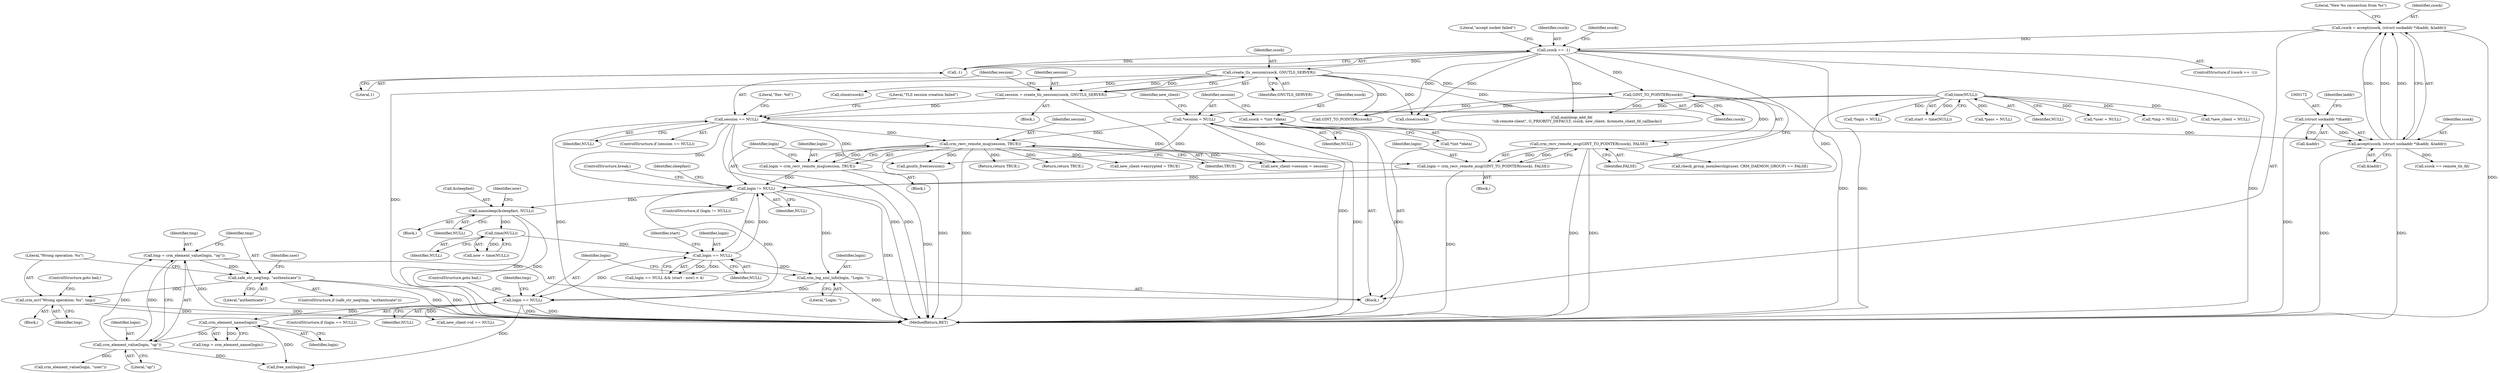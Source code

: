 digraph "1_pacemaker_564f7cc2a51dcd2f28ab12a13394f31be5aa3c93_2@pointer" {
"1000299" [label="(Call,crm_err(\"Wrong operation: %s\", tmp))"];
"1000295" [label="(Call,safe_str_neq(tmp, \"authenticate\"))"];
"1000289" [label="(Call,tmp = crm_element_value(login, \"op\"))"];
"1000291" [label="(Call,crm_element_value(login, \"op\"))"];
"1000278" [label="(Call,crm_element_name(login))"];
"1000271" [label="(Call,login == NULL)"];
"1000267" [label="(Call,crm_log_xml_info(login, \"Login: \"))"];
"1000259" [label="(Call,login == NULL)"];
"1000245" [label="(Call,login != NULL)"];
"1000238" [label="(Call,login = crm_recv_remote_msg(GINT_TO_POINTER(csock), FALSE))"];
"1000240" [label="(Call,crm_recv_remote_msg(GINT_TO_POINTER(csock), FALSE))"];
"1000241" [label="(Call,GINT_TO_POINTER(csock))"];
"1000190" [label="(Call,csock == -1)"];
"1000167" [label="(Call,csock = accept(ssock, (struct sockaddr *)&addr, &laddr))"];
"1000169" [label="(Call,accept(ssock, (struct sockaddr *)&addr, &laddr))"];
"1000129" [label="(Call,ssock = *(int *)data)"];
"1000171" [label="(Call,(struct sockaddr *)&addr)"];
"1000192" [label="(Call,-1)"];
"1000206" [label="(Call,create_tls_session(csock, GNUTLS_SERVER))"];
"1000231" [label="(Call,login = crm_recv_remote_msg(session, TRUE))"];
"1000233" [label="(Call,crm_recv_remote_msg(session, TRUE))"];
"1000210" [label="(Call,session == NULL)"];
"1000204" [label="(Call,session = create_tls_session(csock, GNUTLS_SERVER))"];
"1000125" [label="(Call,time(NULL))"];
"1000136" [label="(Call,*session = NULL)"];
"1000256" [label="(Call,time(NULL))"];
"1000250" [label="(Call,nanosleep(&sleepfast, NULL))"];
"1000204" [label="(Call,session = create_tls_session(csock, GNUTLS_SERVER))"];
"1000276" [label="(Call,tmp = crm_element_name(login))"];
"1000178" [label="(Literal,\"New %s connection from %s\")"];
"1000270" [label="(ControlStructure,if (login == NULL))"];
"1000234" [label="(Identifier,session)"];
"1000130" [label="(Identifier,ssock)"];
"1000268" [label="(Identifier,login)"];
"1000180" [label="(Call,ssock == remote_tls_fd)"];
"1000251" [label="(Call,&sleepfast)"];
"1000196" [label="(Literal,\"accept socket failed\")"];
"1000314" [label="(Call,check_group_membership(user, CRM_DAEMON_GROUP) == FALSE)"];
"1000242" [label="(Identifier,csock)"];
"1000271" [label="(Call,login == NULL)"];
"1000175" [label="(Call,&laddr)"];
"1000131" [label="(Call,*(int *)data)"];
"1000176" [label="(Identifier,laddr)"];
"1000215" [label="(Literal,\"TLS session creation failed\")"];
"1000137" [label="(Identifier,session)"];
"1000260" [label="(Identifier,login)"];
"1000457" [label="(Call,gnutls_free(session))"];
"1000212" [label="(Identifier,NULL)"];
"1000253" [label="(Identifier,NULL)"];
"1000256" [label="(Call,time(NULL))"];
"1000275" [label="(ControlStructure,goto bail;)"];
"1000152" [label="(Call,*pass = NULL)"];
"1000246" [label="(Identifier,login)"];
"1000243" [label="(Identifier,FALSE)"];
"1000240" [label="(Call,crm_recv_remote_msg(GINT_TO_POINTER(csock), FALSE))"];
"1000463" [label="(Return,return TRUE;)"];
"1000207" [label="(Identifier,csock)"];
"1000247" [label="(Identifier,NULL)"];
"1000279" [label="(Identifier,login)"];
"1000289" [label="(Call,tmp = crm_element_value(login, \"op\"))"];
"1000193" [label="(Literal,1)"];
"1000126" [label="(Identifier,NULL)"];
"1000216" [label="(Call,close(csock))"];
"1000148" [label="(Call,*user = NULL)"];
"1000442" [label="(Return,return TRUE;)"];
"1000239" [label="(Identifier,login)"];
"1000168" [label="(Identifier,csock)"];
"1000429" [label="(Call,mainloop_add_fd(\n         \"cib-remote-client\", G_PRIORITY_DEFAULT, csock, new_client, &remote_client_fd_callbacks))"];
"1000304" [label="(Identifier,user)"];
"1000156" [label="(Call,*tmp = NULL)"];
"1000269" [label="(Literal,\"Login: \")"];
"1000273" [label="(Identifier,NULL)"];
"1000267" [label="(Call,crm_log_xml_info(login, \"Login: \"))"];
"1000108" [label="(Block,)"];
"1000250" [label="(Call,nanosleep(&sleepfast, NULL))"];
"1000203" [label="(Block,)"];
"1000297" [label="(Literal,\"authenticate\")"];
"1000350" [label="(Call,new_client->id == NULL)"];
"1000125" [label="(Call,time(NULL))"];
"1000396" [label="(Call,GINT_TO_POINTER(csock))"];
"1000191" [label="(Identifier,csock)"];
"1000295" [label="(Call,safe_str_neq(tmp, \"authenticate\"))"];
"1000192" [label="(Call,-1)"];
"1000278" [label="(Call,crm_element_name(login))"];
"1000206" [label="(Call,create_tls_session(csock, GNUTLS_SERVER))"];
"1000277" [label="(Identifier,tmp)"];
"1000230" [label="(Block,)"];
"1000233" [label="(Call,crm_recv_remote_msg(session, TRUE))"];
"1000294" [label="(ControlStructure,if (safe_str_neq(tmp, \"authenticate\")))"];
"1000305" [label="(Call,crm_element_value(login, \"user\"))"];
"1000292" [label="(Identifier,login)"];
"1000232" [label="(Identifier,login)"];
"1000380" [label="(Call,new_client->encrypted = TRUE)"];
"1000221" [label="(Block,)"];
"1000140" [label="(Call,*new_client = NULL)"];
"1000245" [label="(Call,login != NULL)"];
"1000171" [label="(Call,(struct sockaddr *)&addr)"];
"1000235" [label="(Identifier,TRUE)"];
"1000129" [label="(Call,ssock = *(int *)data)"];
"1000238" [label="(Call,login = crm_recv_remote_msg(GINT_TO_POINTER(csock), FALSE))"];
"1000209" [label="(ControlStructure,if (session == NULL))"];
"1000465" [label="(MethodReturn,RET)"];
"1000261" [label="(Identifier,NULL)"];
"1000136" [label="(Call,*session = NULL)"];
"1000249" [label="(ControlStructure,break;)"];
"1000144" [label="(Call,*login = NULL)"];
"1000264" [label="(Identifier,start)"];
"1000244" [label="(ControlStructure,if (login != NULL))"];
"1000272" [label="(Identifier,login)"];
"1000300" [label="(Literal,\"Wrong operation: %s\")"];
"1000170" [label="(Identifier,ssock)"];
"1000293" [label="(Literal,\"op\")"];
"1000190" [label="(Call,csock == -1)"];
"1000258" [label="(Call,login == NULL && (start - now) < 4)"];
"1000138" [label="(Identifier,NULL)"];
"1000301" [label="(Identifier,tmp)"];
"1000241" [label="(Call,GINT_TO_POINTER(csock))"];
"1000223" [label="(Literal,\"Iter: %d\")"];
"1000208" [label="(Identifier,GNUTLS_SERVER)"];
"1000211" [label="(Identifier,session)"];
"1000296" [label="(Identifier,tmp)"];
"1000290" [label="(Identifier,tmp)"];
"1000255" [label="(Identifier,now)"];
"1000231" [label="(Call,login = crm_recv_remote_msg(session, TRUE))"];
"1000201" [label="(Identifier,ssock)"];
"1000291" [label="(Call,crm_element_value(login, \"op\"))"];
"1000299" [label="(Call,crm_err(\"Wrong operation: %s\", tmp))"];
"1000459" [label="(Call,close(csock))"];
"1000298" [label="(Block,)"];
"1000169" [label="(Call,accept(ssock, (struct sockaddr *)&addr, &laddr))"];
"1000259" [label="(Call,login == NULL)"];
"1000205" [label="(Identifier,session)"];
"1000210" [label="(Call,session == NULL)"];
"1000237" [label="(Block,)"];
"1000252" [label="(Identifier,sleepfast)"];
"1000123" [label="(Call,start = time(NULL))"];
"1000302" [label="(ControlStructure,goto bail;)"];
"1000141" [label="(Identifier,new_client)"];
"1000254" [label="(Call,now = time(NULL))"];
"1000461" [label="(Call,free_xml(login))"];
"1000257" [label="(Identifier,NULL)"];
"1000189" [label="(ControlStructure,if (csock == -1))"];
"1000385" [label="(Call,new_client->session = session)"];
"1000173" [label="(Call,&addr)"];
"1000167" [label="(Call,csock = accept(ssock, (struct sockaddr *)&addr, &laddr))"];
"1000299" -> "1000298"  [label="AST: "];
"1000299" -> "1000301"  [label="CFG: "];
"1000300" -> "1000299"  [label="AST: "];
"1000301" -> "1000299"  [label="AST: "];
"1000302" -> "1000299"  [label="CFG: "];
"1000299" -> "1000465"  [label="DDG: "];
"1000299" -> "1000465"  [label="DDG: "];
"1000295" -> "1000299"  [label="DDG: "];
"1000295" -> "1000294"  [label="AST: "];
"1000295" -> "1000297"  [label="CFG: "];
"1000296" -> "1000295"  [label="AST: "];
"1000297" -> "1000295"  [label="AST: "];
"1000300" -> "1000295"  [label="CFG: "];
"1000304" -> "1000295"  [label="CFG: "];
"1000295" -> "1000465"  [label="DDG: "];
"1000295" -> "1000465"  [label="DDG: "];
"1000289" -> "1000295"  [label="DDG: "];
"1000289" -> "1000108"  [label="AST: "];
"1000289" -> "1000291"  [label="CFG: "];
"1000290" -> "1000289"  [label="AST: "];
"1000291" -> "1000289"  [label="AST: "];
"1000296" -> "1000289"  [label="CFG: "];
"1000289" -> "1000465"  [label="DDG: "];
"1000291" -> "1000289"  [label="DDG: "];
"1000291" -> "1000289"  [label="DDG: "];
"1000291" -> "1000293"  [label="CFG: "];
"1000292" -> "1000291"  [label="AST: "];
"1000293" -> "1000291"  [label="AST: "];
"1000278" -> "1000291"  [label="DDG: "];
"1000291" -> "1000305"  [label="DDG: "];
"1000291" -> "1000461"  [label="DDG: "];
"1000278" -> "1000276"  [label="AST: "];
"1000278" -> "1000279"  [label="CFG: "];
"1000279" -> "1000278"  [label="AST: "];
"1000276" -> "1000278"  [label="CFG: "];
"1000278" -> "1000276"  [label="DDG: "];
"1000271" -> "1000278"  [label="DDG: "];
"1000278" -> "1000461"  [label="DDG: "];
"1000271" -> "1000270"  [label="AST: "];
"1000271" -> "1000273"  [label="CFG: "];
"1000272" -> "1000271"  [label="AST: "];
"1000273" -> "1000271"  [label="AST: "];
"1000275" -> "1000271"  [label="CFG: "];
"1000277" -> "1000271"  [label="CFG: "];
"1000271" -> "1000465"  [label="DDG: "];
"1000271" -> "1000465"  [label="DDG: "];
"1000267" -> "1000271"  [label="DDG: "];
"1000259" -> "1000271"  [label="DDG: "];
"1000245" -> "1000271"  [label="DDG: "];
"1000271" -> "1000350"  [label="DDG: "];
"1000271" -> "1000461"  [label="DDG: "];
"1000267" -> "1000108"  [label="AST: "];
"1000267" -> "1000269"  [label="CFG: "];
"1000268" -> "1000267"  [label="AST: "];
"1000269" -> "1000267"  [label="AST: "];
"1000272" -> "1000267"  [label="CFG: "];
"1000267" -> "1000465"  [label="DDG: "];
"1000259" -> "1000267"  [label="DDG: "];
"1000245" -> "1000267"  [label="DDG: "];
"1000259" -> "1000258"  [label="AST: "];
"1000259" -> "1000261"  [label="CFG: "];
"1000260" -> "1000259"  [label="AST: "];
"1000261" -> "1000259"  [label="AST: "];
"1000264" -> "1000259"  [label="CFG: "];
"1000258" -> "1000259"  [label="CFG: "];
"1000259" -> "1000245"  [label="DDG: "];
"1000259" -> "1000258"  [label="DDG: "];
"1000259" -> "1000258"  [label="DDG: "];
"1000245" -> "1000259"  [label="DDG: "];
"1000256" -> "1000259"  [label="DDG: "];
"1000245" -> "1000244"  [label="AST: "];
"1000245" -> "1000247"  [label="CFG: "];
"1000246" -> "1000245"  [label="AST: "];
"1000247" -> "1000245"  [label="AST: "];
"1000249" -> "1000245"  [label="CFG: "];
"1000252" -> "1000245"  [label="CFG: "];
"1000245" -> "1000465"  [label="DDG: "];
"1000238" -> "1000245"  [label="DDG: "];
"1000231" -> "1000245"  [label="DDG: "];
"1000210" -> "1000245"  [label="DDG: "];
"1000125" -> "1000245"  [label="DDG: "];
"1000245" -> "1000250"  [label="DDG: "];
"1000238" -> "1000237"  [label="AST: "];
"1000238" -> "1000240"  [label="CFG: "];
"1000239" -> "1000238"  [label="AST: "];
"1000240" -> "1000238"  [label="AST: "];
"1000246" -> "1000238"  [label="CFG: "];
"1000238" -> "1000465"  [label="DDG: "];
"1000240" -> "1000238"  [label="DDG: "];
"1000240" -> "1000238"  [label="DDG: "];
"1000240" -> "1000243"  [label="CFG: "];
"1000241" -> "1000240"  [label="AST: "];
"1000243" -> "1000240"  [label="AST: "];
"1000240" -> "1000465"  [label="DDG: "];
"1000240" -> "1000465"  [label="DDG: "];
"1000241" -> "1000240"  [label="DDG: "];
"1000240" -> "1000314"  [label="DDG: "];
"1000241" -> "1000242"  [label="CFG: "];
"1000242" -> "1000241"  [label="AST: "];
"1000243" -> "1000241"  [label="CFG: "];
"1000190" -> "1000241"  [label="DDG: "];
"1000206" -> "1000241"  [label="DDG: "];
"1000241" -> "1000396"  [label="DDG: "];
"1000241" -> "1000429"  [label="DDG: "];
"1000241" -> "1000459"  [label="DDG: "];
"1000190" -> "1000189"  [label="AST: "];
"1000190" -> "1000192"  [label="CFG: "];
"1000191" -> "1000190"  [label="AST: "];
"1000192" -> "1000190"  [label="AST: "];
"1000196" -> "1000190"  [label="CFG: "];
"1000201" -> "1000190"  [label="CFG: "];
"1000190" -> "1000465"  [label="DDG: "];
"1000190" -> "1000465"  [label="DDG: "];
"1000190" -> "1000465"  [label="DDG: "];
"1000167" -> "1000190"  [label="DDG: "];
"1000192" -> "1000190"  [label="DDG: "];
"1000190" -> "1000206"  [label="DDG: "];
"1000190" -> "1000396"  [label="DDG: "];
"1000190" -> "1000429"  [label="DDG: "];
"1000190" -> "1000459"  [label="DDG: "];
"1000167" -> "1000108"  [label="AST: "];
"1000167" -> "1000169"  [label="CFG: "];
"1000168" -> "1000167"  [label="AST: "];
"1000169" -> "1000167"  [label="AST: "];
"1000178" -> "1000167"  [label="CFG: "];
"1000167" -> "1000465"  [label="DDG: "];
"1000169" -> "1000167"  [label="DDG: "];
"1000169" -> "1000167"  [label="DDG: "];
"1000169" -> "1000167"  [label="DDG: "];
"1000169" -> "1000175"  [label="CFG: "];
"1000170" -> "1000169"  [label="AST: "];
"1000171" -> "1000169"  [label="AST: "];
"1000175" -> "1000169"  [label="AST: "];
"1000169" -> "1000465"  [label="DDG: "];
"1000169" -> "1000465"  [label="DDG: "];
"1000129" -> "1000169"  [label="DDG: "];
"1000171" -> "1000169"  [label="DDG: "];
"1000169" -> "1000180"  [label="DDG: "];
"1000129" -> "1000108"  [label="AST: "];
"1000129" -> "1000131"  [label="CFG: "];
"1000130" -> "1000129"  [label="AST: "];
"1000131" -> "1000129"  [label="AST: "];
"1000137" -> "1000129"  [label="CFG: "];
"1000129" -> "1000465"  [label="DDG: "];
"1000171" -> "1000173"  [label="CFG: "];
"1000172" -> "1000171"  [label="AST: "];
"1000173" -> "1000171"  [label="AST: "];
"1000176" -> "1000171"  [label="CFG: "];
"1000171" -> "1000465"  [label="DDG: "];
"1000192" -> "1000193"  [label="CFG: "];
"1000193" -> "1000192"  [label="AST: "];
"1000206" -> "1000204"  [label="AST: "];
"1000206" -> "1000208"  [label="CFG: "];
"1000207" -> "1000206"  [label="AST: "];
"1000208" -> "1000206"  [label="AST: "];
"1000204" -> "1000206"  [label="CFG: "];
"1000206" -> "1000465"  [label="DDG: "];
"1000206" -> "1000204"  [label="DDG: "];
"1000206" -> "1000204"  [label="DDG: "];
"1000206" -> "1000216"  [label="DDG: "];
"1000206" -> "1000396"  [label="DDG: "];
"1000206" -> "1000429"  [label="DDG: "];
"1000206" -> "1000459"  [label="DDG: "];
"1000231" -> "1000230"  [label="AST: "];
"1000231" -> "1000233"  [label="CFG: "];
"1000232" -> "1000231"  [label="AST: "];
"1000233" -> "1000231"  [label="AST: "];
"1000246" -> "1000231"  [label="CFG: "];
"1000231" -> "1000465"  [label="DDG: "];
"1000233" -> "1000231"  [label="DDG: "];
"1000233" -> "1000231"  [label="DDG: "];
"1000233" -> "1000235"  [label="CFG: "];
"1000234" -> "1000233"  [label="AST: "];
"1000235" -> "1000233"  [label="AST: "];
"1000233" -> "1000465"  [label="DDG: "];
"1000233" -> "1000465"  [label="DDG: "];
"1000210" -> "1000233"  [label="DDG: "];
"1000136" -> "1000233"  [label="DDG: "];
"1000233" -> "1000380"  [label="DDG: "];
"1000233" -> "1000385"  [label="DDG: "];
"1000233" -> "1000442"  [label="DDG: "];
"1000233" -> "1000457"  [label="DDG: "];
"1000233" -> "1000463"  [label="DDG: "];
"1000210" -> "1000209"  [label="AST: "];
"1000210" -> "1000212"  [label="CFG: "];
"1000211" -> "1000210"  [label="AST: "];
"1000212" -> "1000210"  [label="AST: "];
"1000215" -> "1000210"  [label="CFG: "];
"1000223" -> "1000210"  [label="CFG: "];
"1000210" -> "1000465"  [label="DDG: "];
"1000210" -> "1000465"  [label="DDG: "];
"1000210" -> "1000465"  [label="DDG: "];
"1000204" -> "1000210"  [label="DDG: "];
"1000125" -> "1000210"  [label="DDG: "];
"1000210" -> "1000385"  [label="DDG: "];
"1000210" -> "1000457"  [label="DDG: "];
"1000204" -> "1000203"  [label="AST: "];
"1000205" -> "1000204"  [label="AST: "];
"1000211" -> "1000204"  [label="CFG: "];
"1000204" -> "1000465"  [label="DDG: "];
"1000125" -> "1000123"  [label="AST: "];
"1000125" -> "1000126"  [label="CFG: "];
"1000126" -> "1000125"  [label="AST: "];
"1000123" -> "1000125"  [label="CFG: "];
"1000125" -> "1000123"  [label="DDG: "];
"1000125" -> "1000136"  [label="DDG: "];
"1000125" -> "1000140"  [label="DDG: "];
"1000125" -> "1000144"  [label="DDG: "];
"1000125" -> "1000148"  [label="DDG: "];
"1000125" -> "1000152"  [label="DDG: "];
"1000125" -> "1000156"  [label="DDG: "];
"1000136" -> "1000108"  [label="AST: "];
"1000136" -> "1000138"  [label="CFG: "];
"1000137" -> "1000136"  [label="AST: "];
"1000138" -> "1000136"  [label="AST: "];
"1000141" -> "1000136"  [label="CFG: "];
"1000136" -> "1000465"  [label="DDG: "];
"1000136" -> "1000385"  [label="DDG: "];
"1000136" -> "1000457"  [label="DDG: "];
"1000256" -> "1000254"  [label="AST: "];
"1000256" -> "1000257"  [label="CFG: "];
"1000257" -> "1000256"  [label="AST: "];
"1000254" -> "1000256"  [label="CFG: "];
"1000256" -> "1000254"  [label="DDG: "];
"1000250" -> "1000256"  [label="DDG: "];
"1000250" -> "1000221"  [label="AST: "];
"1000250" -> "1000253"  [label="CFG: "];
"1000251" -> "1000250"  [label="AST: "];
"1000253" -> "1000250"  [label="AST: "];
"1000255" -> "1000250"  [label="CFG: "];
"1000250" -> "1000465"  [label="DDG: "];
"1000250" -> "1000465"  [label="DDG: "];
}
